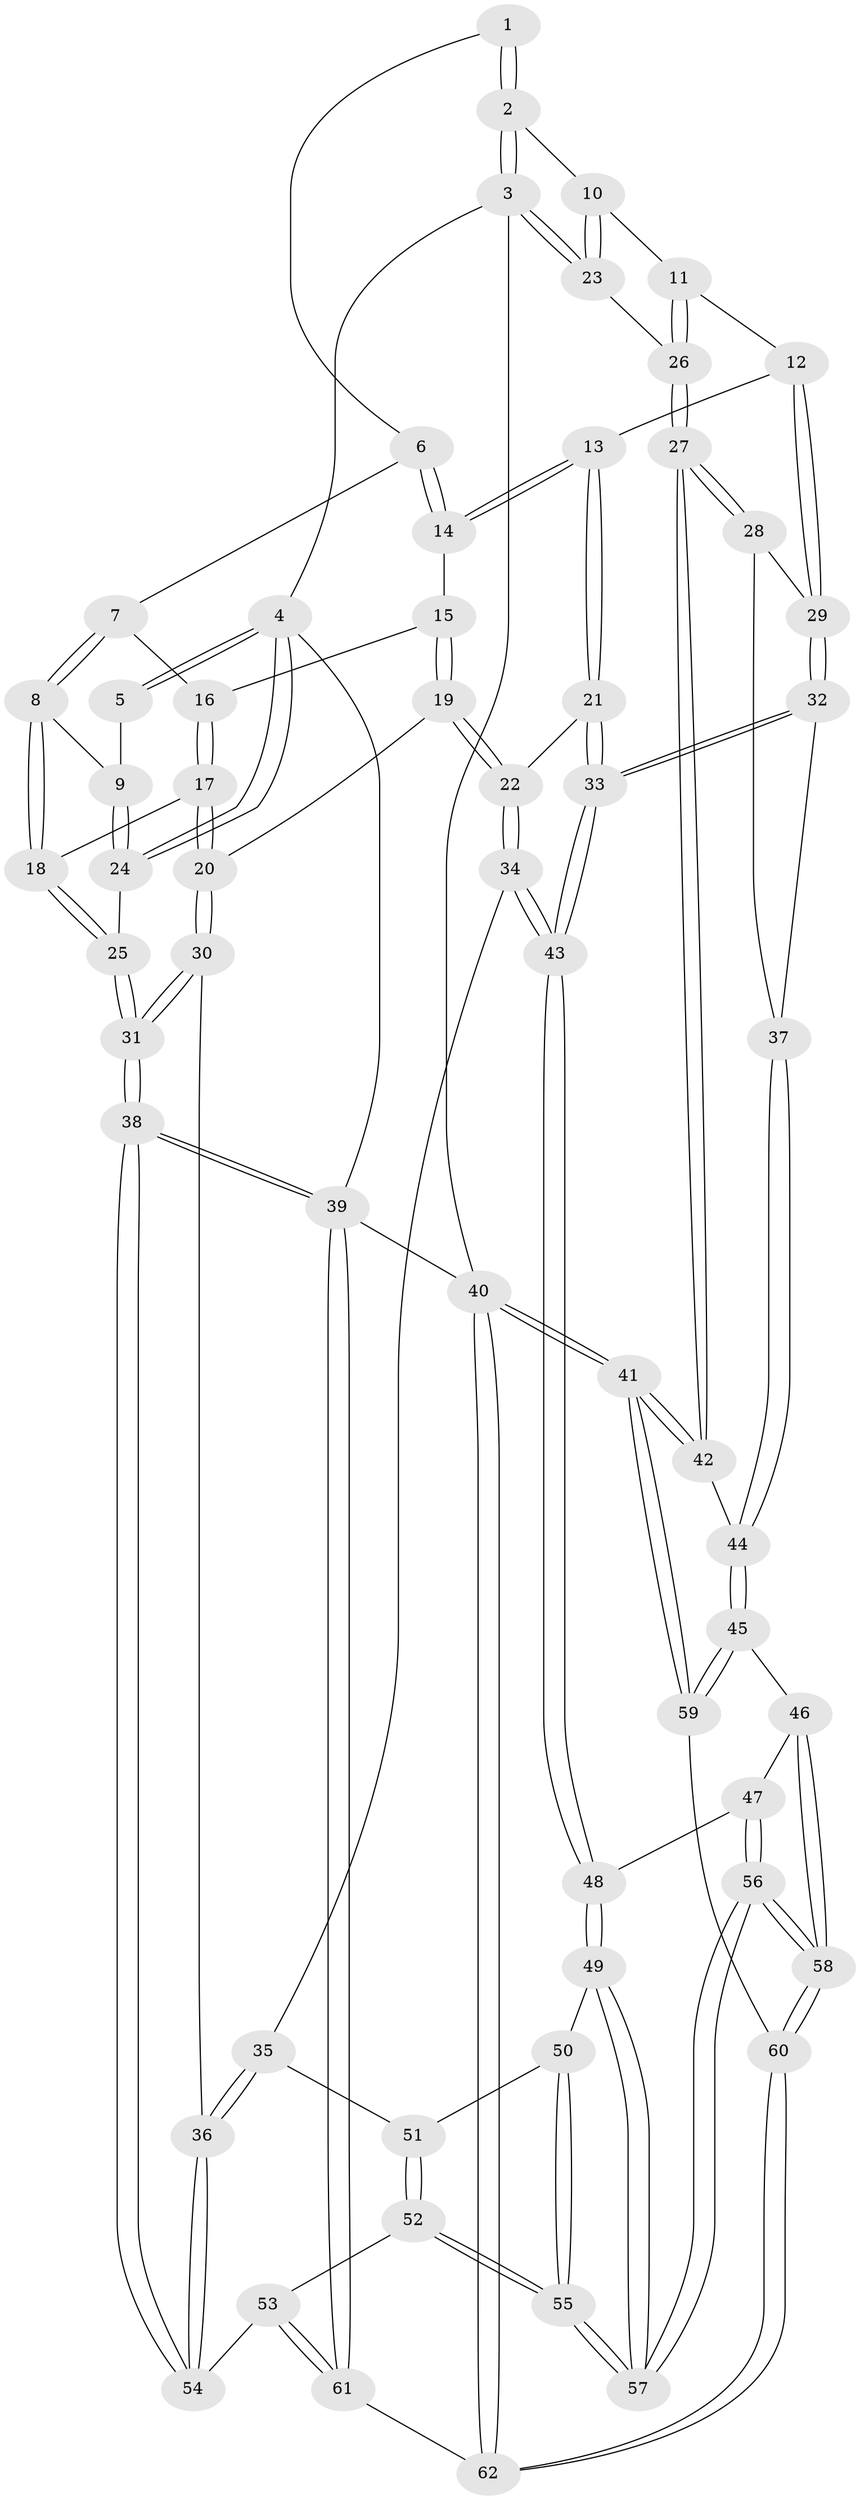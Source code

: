 // coarse degree distribution, {4: 0.4857142857142857, 5: 0.37142857142857144, 6: 0.05714285714285714, 3: 0.08571428571428572}
// Generated by graph-tools (version 1.1) at 2025/24/03/03/25 07:24:34]
// undirected, 62 vertices, 152 edges
graph export_dot {
graph [start="1"]
  node [color=gray90,style=filled];
  1 [pos="+0.4821805778900492+0"];
  2 [pos="+0.6006877296662727+0"];
  3 [pos="+1+0"];
  4 [pos="+0+0"];
  5 [pos="+0.3671881353060622+0"];
  6 [pos="+0.32381745160009295+0.17483200630097295"];
  7 [pos="+0.29352285783975296+0.1947164355488821"];
  8 [pos="+0.13128795149710576+0.23971050347975134"];
  9 [pos="+0.1013057954719632+0.2174472221965587"];
  10 [pos="+0.6113700991785789+0.09437982192443212"];
  11 [pos="+0.6069094016786262+0.2745029087842516"];
  12 [pos="+0.5930495861808829+0.3013973733117073"];
  13 [pos="+0.49898408470474803+0.3637970741008727"];
  14 [pos="+0.3794703995726962+0.30302679184629755"];
  15 [pos="+0.33005658717098+0.3119188930950088"];
  16 [pos="+0.3059932501393393+0.2799980542844442"];
  17 [pos="+0.18742046665440054+0.3800452442013177"];
  18 [pos="+0.17393283051906974+0.3533022791174121"];
  19 [pos="+0.23055812984735546+0.4480063957708252"];
  20 [pos="+0.20762826675879303+0.4331235062684542"];
  21 [pos="+0.4817262442170697+0.38646324870758064"];
  22 [pos="+0.31001778386851675+0.5259048231316301"];
  23 [pos="+1+0.3697118107725984"];
  24 [pos="+0+0.02528352947693861"];
  25 [pos="+0+0.4420283642642741"];
  26 [pos="+1+0.4460814464726162"];
  27 [pos="+0.9936678672496645+0.5508687367132122"];
  28 [pos="+0.7836262171132077+0.5440716579069894"];
  29 [pos="+0.6365516329341613+0.4210355641869671"];
  30 [pos="+0+0.5329661372367456"];
  31 [pos="+0+0.5239542456878794"];
  32 [pos="+0.5958215156225759+0.6130084387422208"];
  33 [pos="+0.5666973897625822+0.6251544080520582"];
  34 [pos="+0.3114822066976734+0.5405459542172582"];
  35 [pos="+0.30772419627124725+0.549737838600362"];
  36 [pos="+0.12700979844942087+0.6598594986928726"];
  37 [pos="+0.6540004947747687+0.6210303608515159"];
  38 [pos="+0+1"];
  39 [pos="+0+1"];
  40 [pos="+1+1"];
  41 [pos="+1+0.9965236947325183"];
  42 [pos="+1+0.5893123723515123"];
  43 [pos="+0.5427825296716269+0.6445175874298837"];
  44 [pos="+0.7388869670592046+0.7466111833068886"];
  45 [pos="+0.727577816454392+0.7736509847459384"];
  46 [pos="+0.6251430138491773+0.755260543964271"];
  47 [pos="+0.5744320821013011+0.7222518217593026"];
  48 [pos="+0.5401173737785315+0.6664600457912697"];
  49 [pos="+0.4878058408735867+0.7259148096775893"];
  50 [pos="+0.4599143440607547+0.7338166381597769"];
  51 [pos="+0.312460139091862+0.6146845994066407"];
  52 [pos="+0.3061245783828979+0.786978701929831"];
  53 [pos="+0.25250585070638987+0.8080323901756422"];
  54 [pos="+0.11994616157276461+0.7180177800165353"];
  55 [pos="+0.3385784693947042+0.8049636461407871"];
  56 [pos="+0.5270969200250222+1"];
  57 [pos="+0.5240759258655445+1"];
  58 [pos="+0.5349782491387784+1"];
  59 [pos="+0.7312311568888525+0.8319187334819742"];
  60 [pos="+0.5355046480689513+1"];
  61 [pos="+0+1"];
  62 [pos="+0.5350941995167302+1"];
  1 -- 2;
  1 -- 2;
  1 -- 6;
  2 -- 3;
  2 -- 3;
  2 -- 10;
  3 -- 4;
  3 -- 23;
  3 -- 23;
  3 -- 40;
  4 -- 5;
  4 -- 5;
  4 -- 24;
  4 -- 24;
  4 -- 39;
  5 -- 9;
  6 -- 7;
  6 -- 14;
  6 -- 14;
  7 -- 8;
  7 -- 8;
  7 -- 16;
  8 -- 9;
  8 -- 18;
  8 -- 18;
  9 -- 24;
  9 -- 24;
  10 -- 11;
  10 -- 23;
  10 -- 23;
  11 -- 12;
  11 -- 26;
  11 -- 26;
  12 -- 13;
  12 -- 29;
  12 -- 29;
  13 -- 14;
  13 -- 14;
  13 -- 21;
  13 -- 21;
  14 -- 15;
  15 -- 16;
  15 -- 19;
  15 -- 19;
  16 -- 17;
  16 -- 17;
  17 -- 18;
  17 -- 20;
  17 -- 20;
  18 -- 25;
  18 -- 25;
  19 -- 20;
  19 -- 22;
  19 -- 22;
  20 -- 30;
  20 -- 30;
  21 -- 22;
  21 -- 33;
  21 -- 33;
  22 -- 34;
  22 -- 34;
  23 -- 26;
  24 -- 25;
  25 -- 31;
  25 -- 31;
  26 -- 27;
  26 -- 27;
  27 -- 28;
  27 -- 28;
  27 -- 42;
  27 -- 42;
  28 -- 29;
  28 -- 37;
  29 -- 32;
  29 -- 32;
  30 -- 31;
  30 -- 31;
  30 -- 36;
  31 -- 38;
  31 -- 38;
  32 -- 33;
  32 -- 33;
  32 -- 37;
  33 -- 43;
  33 -- 43;
  34 -- 35;
  34 -- 43;
  34 -- 43;
  35 -- 36;
  35 -- 36;
  35 -- 51;
  36 -- 54;
  36 -- 54;
  37 -- 44;
  37 -- 44;
  38 -- 39;
  38 -- 39;
  38 -- 54;
  38 -- 54;
  39 -- 61;
  39 -- 61;
  39 -- 40;
  40 -- 41;
  40 -- 41;
  40 -- 62;
  40 -- 62;
  41 -- 42;
  41 -- 42;
  41 -- 59;
  41 -- 59;
  42 -- 44;
  43 -- 48;
  43 -- 48;
  44 -- 45;
  44 -- 45;
  45 -- 46;
  45 -- 59;
  45 -- 59;
  46 -- 47;
  46 -- 58;
  46 -- 58;
  47 -- 48;
  47 -- 56;
  47 -- 56;
  48 -- 49;
  48 -- 49;
  49 -- 50;
  49 -- 57;
  49 -- 57;
  50 -- 51;
  50 -- 55;
  50 -- 55;
  51 -- 52;
  51 -- 52;
  52 -- 53;
  52 -- 55;
  52 -- 55;
  53 -- 54;
  53 -- 61;
  53 -- 61;
  55 -- 57;
  55 -- 57;
  56 -- 57;
  56 -- 57;
  56 -- 58;
  56 -- 58;
  58 -- 60;
  58 -- 60;
  59 -- 60;
  60 -- 62;
  60 -- 62;
  61 -- 62;
}
